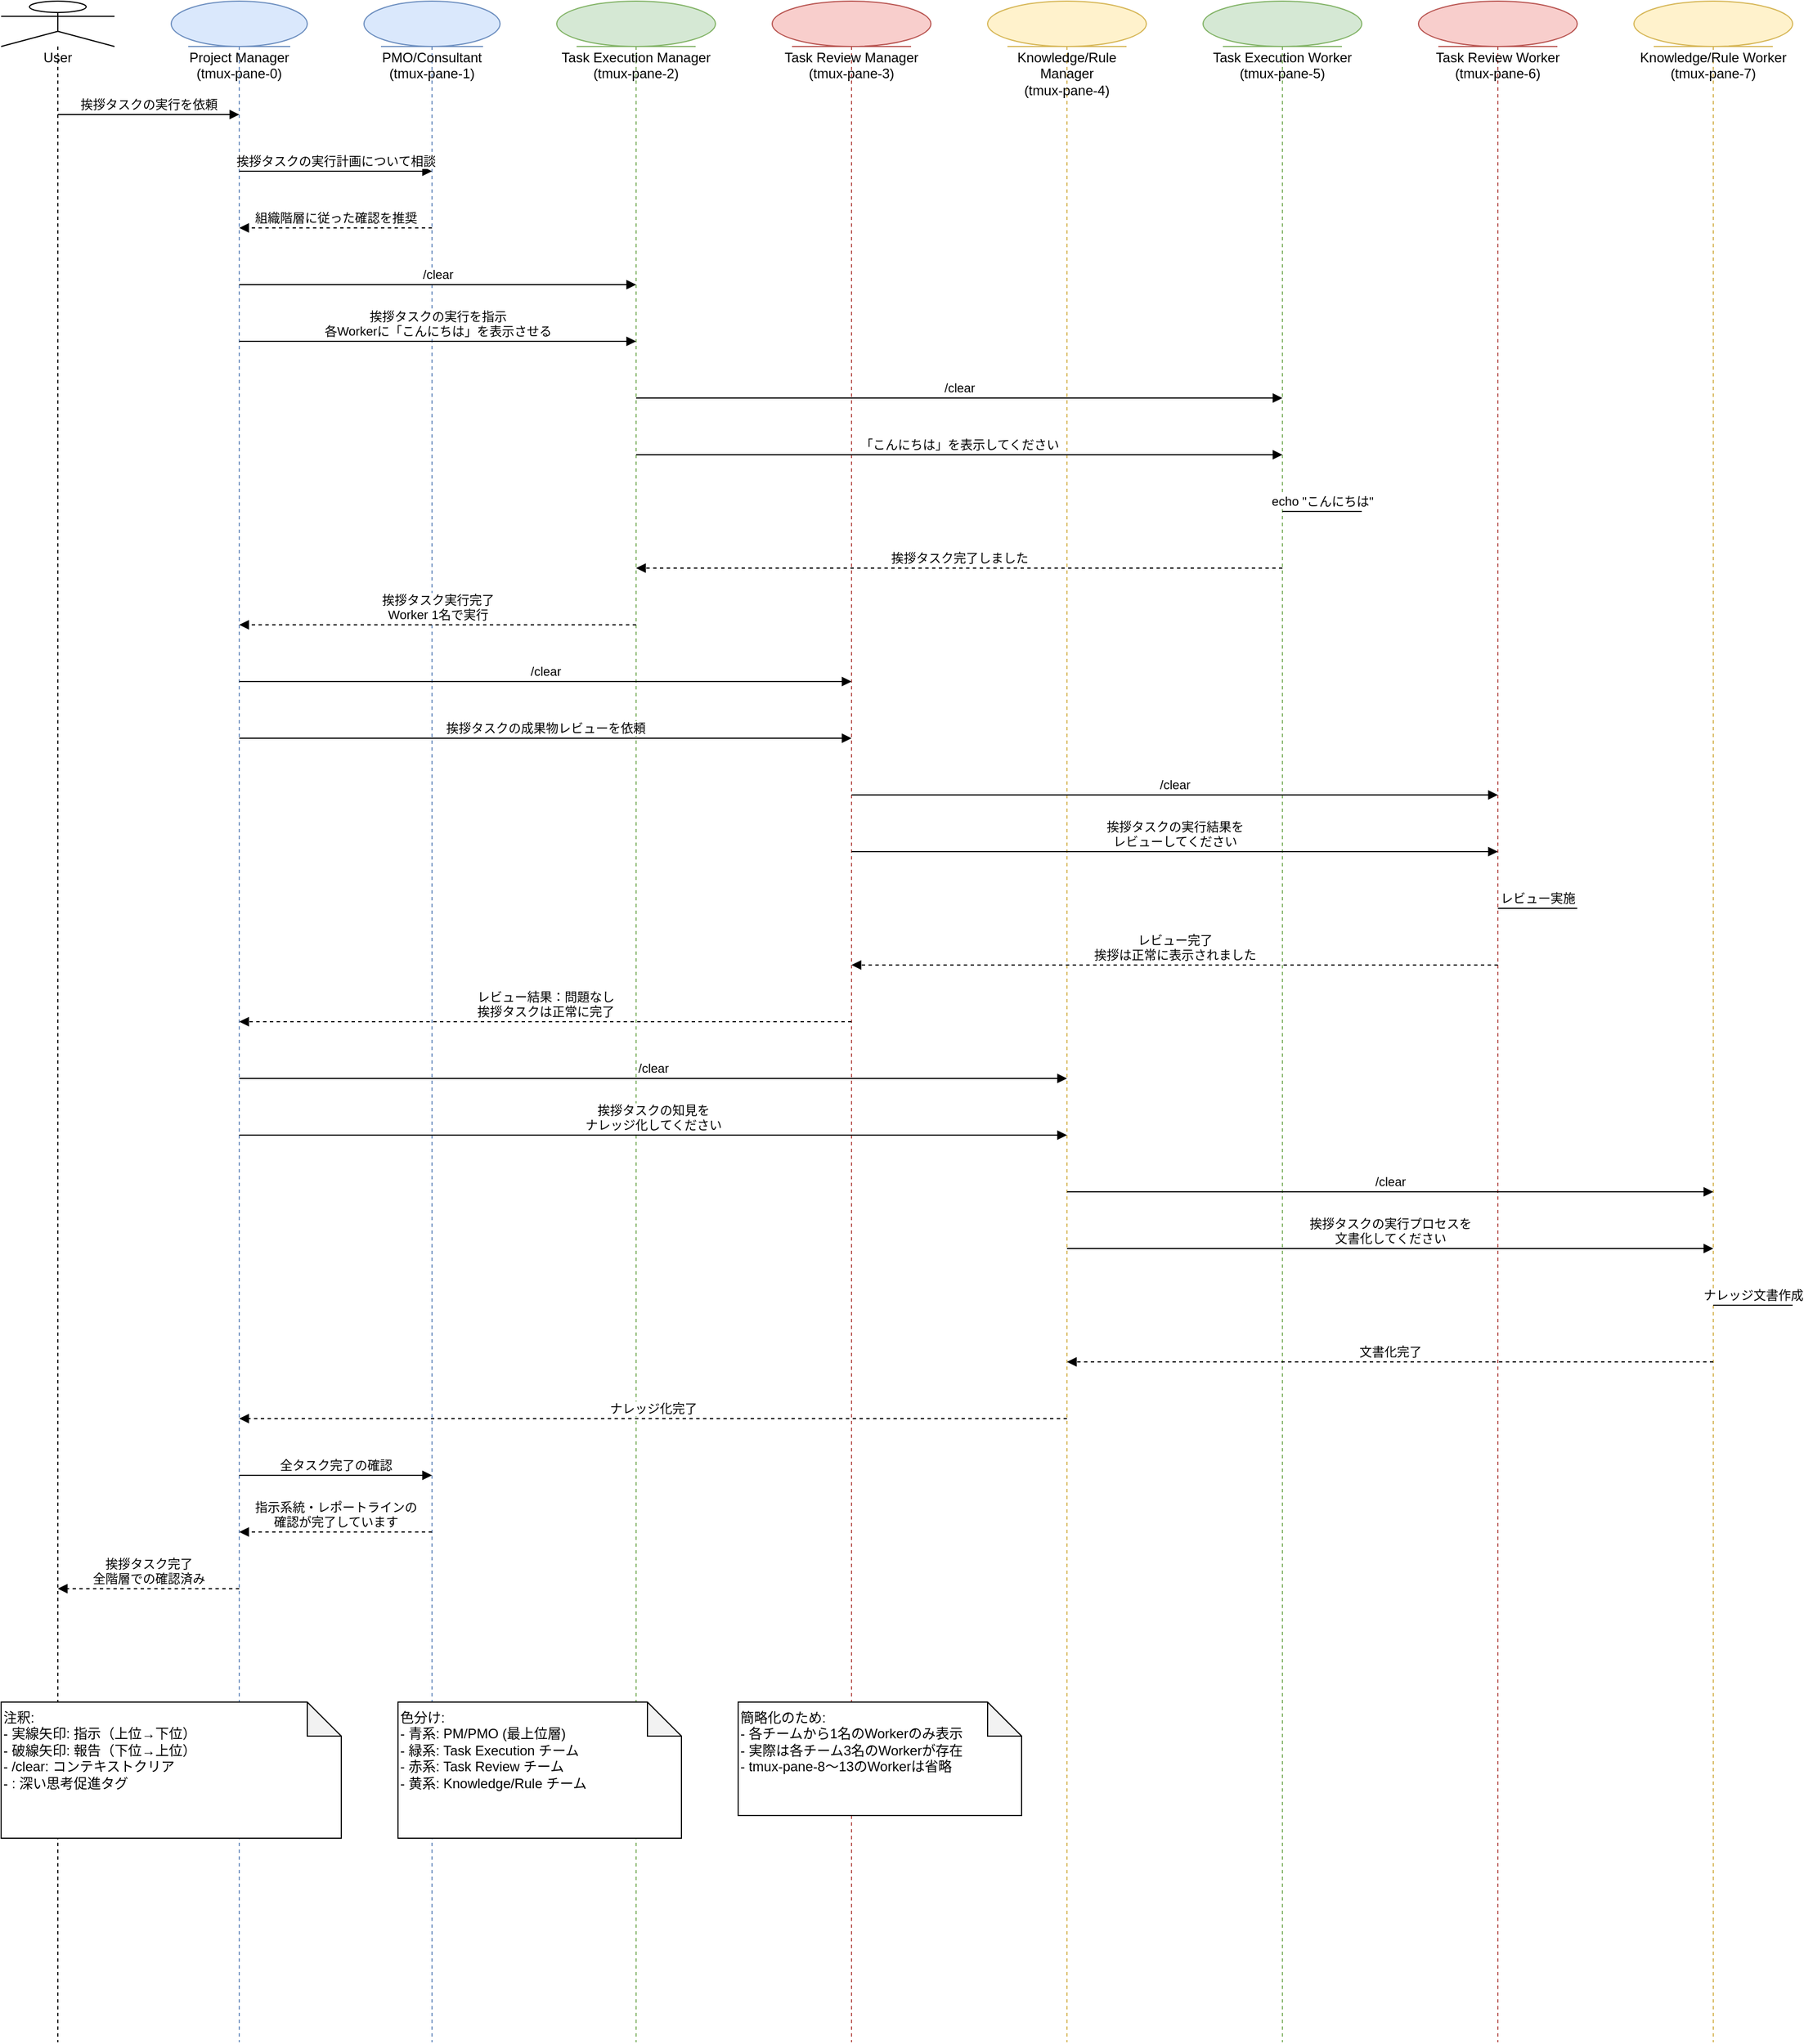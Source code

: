 <mxfile>
  <diagram name="Greeting Task Sequence" id="greeting-task-sequence">
    <mxGraphModel dx="1422" dy="794" grid="1" gridSize="10" guides="1" tooltips="1" connect="1" arrows="1" fold="1" page="1" pageScale="1" pageWidth="1600" pageHeight="2000" math="0" shadow="0">
      <root>
        <mxCell id="0" />
        <mxCell id="1" parent="0" />
        
        <!-- Lifelines -->
        <mxCell id="user" value="User" style="shape=umlLifeline;participant=umlActor;perimeter=lifelinePerimeter;whiteSpace=wrap;html=1;container=1;collapsible=0;recursiveResize=0;verticalAlign=top;spacingTop=36;outlineConnect=0;" vertex="1" parent="1">
          <mxGeometry x="50" y="50" width="100" height="1800" as="geometry" />
        </mxCell>
        
        <mxCell id="pm" value="Project Manager&#xa;(tmux-pane-0)" style="shape=umlLifeline;participant=umlEntity;perimeter=lifelinePerimeter;whiteSpace=wrap;html=1;container=1;collapsible=0;recursiveResize=0;verticalAlign=top;spacingTop=36;outlineConnect=0;fillColor=#dae8fc;strokeColor=#6c8ebf;" vertex="1" parent="1">
          <mxGeometry x="200" y="50" width="120" height="1800" as="geometry" />
        </mxCell>
        
        <mxCell id="pmo" value="PMO/Consultant&#xa;(tmux-pane-1)" style="shape=umlLifeline;participant=umlEntity;perimeter=lifelinePerimeter;whiteSpace=wrap;html=1;container=1;collapsible=0;recursiveResize=0;verticalAlign=top;spacingTop=36;outlineConnect=0;fillColor=#dae8fc;strokeColor=#6c8ebf;" vertex="1" parent="1">
          <mxGeometry x="370" y="50" width="120" height="1800" as="geometry" />
        </mxCell>
        
        <mxCell id="tem" value="Task Execution Manager&#xa;(tmux-pane-2)" style="shape=umlLifeline;participant=umlEntity;perimeter=lifelinePerimeter;whiteSpace=wrap;html=1;container=1;collapsible=0;recursiveResize=0;verticalAlign=top;spacingTop=36;outlineConnect=0;fillColor=#d5e8d4;strokeColor=#82b366;" vertex="1" parent="1">
          <mxGeometry x="540" y="50" width="140" height="1800" as="geometry" />
        </mxCell>
        
        <mxCell id="trm" value="Task Review Manager&#xa;(tmux-pane-3)" style="shape=umlLifeline;participant=umlEntity;perimeter=lifelinePerimeter;whiteSpace=wrap;html=1;container=1;collapsible=0;recursiveResize=0;verticalAlign=top;spacingTop=36;outlineConnect=0;fillColor=#f8cecc;strokeColor=#b85450;" vertex="1" parent="1">
          <mxGeometry x="730" y="50" width="140" height="1800" as="geometry" />
        </mxCell>
        
        <mxCell id="krm" value="Knowledge/Rule Manager&#xa;(tmux-pane-4)" style="shape=umlLifeline;participant=umlEntity;perimeter=lifelinePerimeter;whiteSpace=wrap;html=1;container=1;collapsible=0;recursiveResize=0;verticalAlign=top;spacingTop=36;outlineConnect=0;fillColor=#fff2cc;strokeColor=#d6b656;" vertex="1" parent="1">
          <mxGeometry x="920" y="50" width="140" height="1800" as="geometry" />
        </mxCell>
        
        <mxCell id="tew5" value="Task Execution Worker&#xa;(tmux-pane-5)" style="shape=umlLifeline;participant=umlEntity;perimeter=lifelinePerimeter;whiteSpace=wrap;html=1;container=1;collapsible=0;recursiveResize=0;verticalAlign=top;spacingTop=36;outlineConnect=0;fillColor=#d5e8d4;strokeColor=#82b366;" vertex="1" parent="1">
          <mxGeometry x="1110" y="50" width="140" height="1800" as="geometry" />
        </mxCell>
        
        <mxCell id="trw6" value="Task Review Worker&#xa;(tmux-pane-6)" style="shape=umlLifeline;participant=umlEntity;perimeter=lifelinePerimeter;whiteSpace=wrap;html=1;container=1;collapsible=0;recursiveResize=0;verticalAlign=top;spacingTop=36;outlineConnect=0;fillColor=#f8cecc;strokeColor=#b85450;" vertex="1" parent="1">
          <mxGeometry x="1300" y="50" width="140" height="1800" as="geometry" />
        </mxCell>
        
        <mxCell id="krw7" value="Knowledge/Rule Worker&#xa;(tmux-pane-7)" style="shape=umlLifeline;participant=umlEntity;perimeter=lifelinePerimeter;whiteSpace=wrap;html=1;container=1;collapsible=0;recursiveResize=0;verticalAlign=top;spacingTop=36;outlineConnect=0;fillColor=#fff2cc;strokeColor=#d6b656;" vertex="1" parent="1">
          <mxGeometry x="1490" y="50" width="140" height="1800" as="geometry" />
        </mxCell>
        
        <!-- Messages -->
        <!-- 1. User to PM -->
        <mxCell id="msg1" value="挨拶タスクの実行を依頼" style="html=1;verticalAlign=bottom;endArrow=block;curved=0;rounded=0;" edge="1" parent="1">
          <mxGeometry relative="1" as="geometry">
            <mxPoint x="100" y="150" as="sourcePoint" />
            <mxPoint x="260" y="150" as="targetPoint" />
          </mxGeometry>
        </mxCell>
        
        <!-- 2. PM to PMO (consultation) -->
        <mxCell id="msg2" value="挨拶タスクの実行計画について相談&lt;br&gt;&lt;super-ultrathink/&gt;" style="html=1;verticalAlign=bottom;endArrow=block;curved=0;rounded=0;" edge="1" parent="1">
          <mxGeometry relative="1" as="geometry">
            <mxPoint x="260" y="200" as="sourcePoint" />
            <mxPoint x="430" y="200" as="targetPoint" />
          </mxGeometry>
        </mxCell>
        
        <!-- 3. PMO to PM (response) -->
        <mxCell id="msg3" value="組織階層に従った確認を推奨&lt;br&gt;&lt;super-ultrathink/&gt;" style="html=1;verticalAlign=bottom;endArrow=block;curved=0;rounded=0;dashed=1;" edge="1" parent="1">
          <mxGeometry relative="1" as="geometry">
            <mxPoint x="430" y="250" as="sourcePoint" />
            <mxPoint x="260" y="250" as="targetPoint" />
          </mxGeometry>
        </mxCell>
        
        <!-- 4. PM clears context for TEM -->
        <mxCell id="msg4" value="/clear" style="html=1;verticalAlign=bottom;endArrow=block;curved=0;rounded=0;" edge="1" parent="1">
          <mxGeometry relative="1" as="geometry">
            <mxPoint x="260" y="300" as="sourcePoint" />
            <mxPoint x="610" y="300" as="targetPoint" />
          </mxGeometry>
        </mxCell>
        
        <!-- 5. PM to TEM -->
        <mxCell id="msg5" value="挨拶タスクの実行を指示&lt;br&gt;各Workerに「こんにちは」を表示させる&lt;br&gt;&lt;super-ultrathink/&gt;" style="html=1;verticalAlign=bottom;endArrow=block;curved=0;rounded=0;" edge="1" parent="1">
          <mxGeometry relative="1" as="geometry">
            <mxPoint x="260" y="350" as="sourcePoint" />
            <mxPoint x="610" y="350" as="targetPoint" />
          </mxGeometry>
        </mxCell>
        
        <!-- 6. TEM clears context for TEW5 -->
        <mxCell id="msg6" value="/clear" style="html=1;verticalAlign=bottom;endArrow=block;curved=0;rounded=0;" edge="1" parent="1">
          <mxGeometry relative="1" as="geometry">
            <mxPoint x="610" y="400" as="sourcePoint" />
            <mxPoint x="1180" y="400" as="targetPoint" />
          </mxGeometry>
        </mxCell>
        
        <!-- 7. TEM to TEW5 -->
        <mxCell id="msg7" value="「こんにちは」を表示してください&lt;br&gt;&lt;super-ultrathink/&gt;" style="html=1;verticalAlign=bottom;endArrow=block;curved=0;rounded=0;" edge="1" parent="1">
          <mxGeometry relative="1" as="geometry">
            <mxPoint x="610" y="450" as="sourcePoint" />
            <mxPoint x="1180" y="450" as="targetPoint" />
          </mxGeometry>
        </mxCell>
        
        <!-- 8. TEW5 executes -->
        <mxCell id="msg8" value="echo &quot;こんにちは&quot;" style="html=1;verticalAlign=bottom;endArrow=none;curved=0;rounded=0;fillColor=#d5e8d4;" edge="1" parent="1">
          <mxGeometry relative="1" as="geometry">
            <mxPoint x="1180" y="500" as="sourcePoint" />
            <mxPoint x="1250" y="500" as="targetPoint" />
          </mxGeometry>
        </mxCell>
        
        <!-- 9. TEW5 to TEM (report) -->
        <mxCell id="msg9" value="挨拶タスク完了しました&lt;br&gt;&lt;super-ultrathink/&gt;" style="html=1;verticalAlign=bottom;endArrow=block;curved=0;rounded=0;dashed=1;" edge="1" parent="1">
          <mxGeometry relative="1" as="geometry">
            <mxPoint x="1180" y="550" as="sourcePoint" />
            <mxPoint x="610" y="550" as="targetPoint" />
          </mxGeometry>
        </mxCell>
        
        <!-- 10. TEM to PM (report) -->
        <mxCell id="msg10" value="挨拶タスク実行完了&lt;br&gt;Worker 1名で実行&lt;br&gt;&lt;super-ultrathink/&gt;" style="html=1;verticalAlign=bottom;endArrow=block;curved=0;rounded=0;dashed=1;" edge="1" parent="1">
          <mxGeometry relative="1" as="geometry">
            <mxPoint x="610" y="600" as="sourcePoint" />
            <mxPoint x="260" y="600" as="targetPoint" />
          </mxGeometry>
        </mxCell>
        
        <!-- 11. PM clears context for TRM -->
        <mxCell id="msg11" value="/clear" style="html=1;verticalAlign=bottom;endArrow=block;curved=0;rounded=0;" edge="1" parent="1">
          <mxGeometry relative="1" as="geometry">
            <mxPoint x="260" y="650" as="sourcePoint" />
            <mxPoint x="800" y="650" as="targetPoint" />
          </mxGeometry>
        </mxCell>
        
        <!-- 12. PM to TRM -->
        <mxCell id="msg12" value="挨拶タスクの成果物レビューを依頼&lt;br&gt;&lt;super-ultrathink/&gt;" style="html=1;verticalAlign=bottom;endArrow=block;curved=0;rounded=0;" edge="1" parent="1">
          <mxGeometry relative="1" as="geometry">
            <mxPoint x="260" y="700" as="sourcePoint" />
            <mxPoint x="800" y="700" as="targetPoint" />
          </mxGeometry>
        </mxCell>
        
        <!-- 13. TRM clears context for TRW6 -->
        <mxCell id="msg13" value="/clear" style="html=1;verticalAlign=bottom;endArrow=block;curved=0;rounded=0;" edge="1" parent="1">
          <mxGeometry relative="1" as="geometry">
            <mxPoint x="800" y="750" as="sourcePoint" />
            <mxPoint x="1370" y="750" as="targetPoint" />
          </mxGeometry>
        </mxCell>
        
        <!-- 14. TRM to TRW6 -->
        <mxCell id="msg14" value="挨拶タスクの実行結果を&lt;br&gt;レビューしてください&lt;br&gt;&lt;super-ultrathink/&gt;" style="html=1;verticalAlign=bottom;endArrow=block;curved=0;rounded=0;" edge="1" parent="1">
          <mxGeometry relative="1" as="geometry">
            <mxPoint x="800" y="800" as="sourcePoint" />
            <mxPoint x="1370" y="800" as="targetPoint" />
          </mxGeometry>
        </mxCell>
        
        <!-- 15. TRW6 reviews -->
        <mxCell id="msg15" value="レビュー実施" style="html=1;verticalAlign=bottom;endArrow=none;curved=0;rounded=0;fillColor=#f8cecc;" edge="1" parent="1">
          <mxGeometry relative="1" as="geometry">
            <mxPoint x="1370" y="850" as="sourcePoint" />
            <mxPoint x="1440" y="850" as="targetPoint" />
          </mxGeometry>
        </mxCell>
        
        <!-- 16. TRW6 to TRM (report) -->
        <mxCell id="msg16" value="レビュー完了&lt;br&gt;挨拶は正常に表示されました&lt;br&gt;&lt;super-ultrathink/&gt;" style="html=1;verticalAlign=bottom;endArrow=block;curved=0;rounded=0;dashed=1;" edge="1" parent="1">
          <mxGeometry relative="1" as="geometry">
            <mxPoint x="1370" y="900" as="sourcePoint" />
            <mxPoint x="800" y="900" as="targetPoint" />
          </mxGeometry>
        </mxCell>
        
        <!-- 17. TRM to PM (report) -->
        <mxCell id="msg17" value="レビュー結果：問題なし&lt;br&gt;挨拶タスクは正常に完了&lt;br&gt;&lt;super-ultrathink/&gt;" style="html=1;verticalAlign=bottom;endArrow=block;curved=0;rounded=0;dashed=1;" edge="1" parent="1">
          <mxGeometry relative="1" as="geometry">
            <mxPoint x="800" y="950" as="sourcePoint" />
            <mxPoint x="260" y="950" as="targetPoint" />
          </mxGeometry>
        </mxCell>
        
        <!-- 18. PM clears context for KRM -->
        <mxCell id="msg18" value="/clear" style="html=1;verticalAlign=bottom;endArrow=block;curved=0;rounded=0;" edge="1" parent="1">
          <mxGeometry relative="1" as="geometry">
            <mxPoint x="260" y="1000" as="sourcePoint" />
            <mxPoint x="990" y="1000" as="targetPoint" />
          </mxGeometry>
        </mxCell>
        
        <!-- 19. PM to KRM -->
        <mxCell id="msg19" value="挨拶タスクの知見を&lt;br&gt;ナレッジ化してください&lt;br&gt;&lt;super-ultrathink/&gt;" style="html=1;verticalAlign=bottom;endArrow=block;curved=0;rounded=0;" edge="1" parent="1">
          <mxGeometry relative="1" as="geometry">
            <mxPoint x="260" y="1050" as="sourcePoint" />
            <mxPoint x="990" y="1050" as="targetPoint" />
          </mxGeometry>
        </mxCell>
        
        <!-- 20. KRM clears context for KRW7 -->
        <mxCell id="msg20" value="/clear" style="html=1;verticalAlign=bottom;endArrow=block;curved=0;rounded=0;" edge="1" parent="1">
          <mxGeometry relative="1" as="geometry">
            <mxPoint x="990" y="1100" as="sourcePoint" />
            <mxPoint x="1560" y="1100" as="targetPoint" />
          </mxGeometry>
        </mxCell>
        
        <!-- 21. KRM to KRW7 -->
        <mxCell id="msg21" value="挨拶タスクの実行プロセスを&lt;br&gt;文書化してください&lt;br&gt;&lt;super-ultrathink/&gt;" style="html=1;verticalAlign=bottom;endArrow=block;curved=0;rounded=0;" edge="1" parent="1">
          <mxGeometry relative="1" as="geometry">
            <mxPoint x="990" y="1150" as="sourcePoint" />
            <mxPoint x="1560" y="1150" as="targetPoint" />
          </mxGeometry>
        </mxCell>
        
        <!-- 22. KRW7 documents -->
        <mxCell id="msg22" value="ナレッジ文書作成" style="html=1;verticalAlign=bottom;endArrow=none;curved=0;rounded=0;fillColor=#fff2cc;" edge="1" parent="1">
          <mxGeometry relative="1" as="geometry">
            <mxPoint x="1560" y="1200" as="sourcePoint" />
            <mxPoint x="1630" y="1200" as="targetPoint" />
          </mxGeometry>
        </mxCell>
        
        <!-- 23. KRW7 to KRM (report) -->
        <mxCell id="msg23" value="文書化完了&lt;br&gt;&lt;super-ultrathink/&gt;" style="html=1;verticalAlign=bottom;endArrow=block;curved=0;rounded=0;dashed=1;" edge="1" parent="1">
          <mxGeometry relative="1" as="geometry">
            <mxPoint x="1560" y="1250" as="sourcePoint" />
            <mxPoint x="990" y="1250" as="targetPoint" />
          </mxGeometry>
        </mxCell>
        
        <!-- 24. KRM to PM (report) -->
        <mxCell id="msg24" value="ナレッジ化完了&lt;br&gt;&lt;super-ultrathink/&gt;" style="html=1;verticalAlign=bottom;endArrow=block;curved=0;rounded=0;dashed=1;" edge="1" parent="1">
          <mxGeometry relative="1" as="geometry">
            <mxPoint x="990" y="1300" as="sourcePoint" />
            <mxPoint x="260" y="1300" as="targetPoint" />
          </mxGeometry>
        </mxCell>
        
        <!-- 25. PM consults PMO again -->
        <mxCell id="msg25" value="全タスク完了の確認&lt;br&gt;&lt;super-ultrathink/&gt;" style="html=1;verticalAlign=bottom;endArrow=block;curved=0;rounded=0;" edge="1" parent="1">
          <mxGeometry relative="1" as="geometry">
            <mxPoint x="260" y="1350" as="sourcePoint" />
            <mxPoint x="430" y="1350" as="targetPoint" />
          </mxGeometry>
        </mxCell>
        
        <!-- 26. PMO confirms -->
        <mxCell id="msg26" value="指示系統・レポートラインの&lt;br&gt;確認が完了しています&lt;br&gt;&lt;super-ultrathink/&gt;" style="html=1;verticalAlign=bottom;endArrow=block;curved=0;rounded=0;dashed=1;" edge="1" parent="1">
          <mxGeometry relative="1" as="geometry">
            <mxPoint x="430" y="1400" as="sourcePoint" />
            <mxPoint x="260" y="1400" as="targetPoint" />
          </mxGeometry>
        </mxCell>
        
        <!-- 27. PM to User (final report) -->
        <mxCell id="msg27" value="挨拶タスク完了&lt;br&gt;全階層での確認済み" style="html=1;verticalAlign=bottom;endArrow=block;curved=0;rounded=0;dashed=1;" edge="1" parent="1">
          <mxGeometry relative="1" as="geometry">
            <mxPoint x="260" y="1450" as="sourcePoint" />
            <mxPoint x="100" y="1450" as="targetPoint" />
          </mxGeometry>
        </mxCell>
        
        <!-- Notes -->
        <mxCell id="note1" value="注釈:&#xa;- 実線矢印: 指示（上位→下位）&#xa;- 破線矢印: 報告（下位→上位）&#xa;- /clear: コンテキストクリア&#xa;- &lt;super-ultrathink/&gt;: 深い思考促進タグ" style="shape=note;whiteSpace=wrap;html=1;backgroundOutline=1;darkOpacity=0.05;align=left;verticalAlign=top;" vertex="1" parent="1">
          <mxGeometry x="50" y="1550" width="300" height="120" as="geometry" />
        </mxCell>
        
        <mxCell id="note2" value="色分け:&#xa;- 青系: PM/PMO (最上位層)&#xa;- 緑系: Task Execution チーム&#xa;- 赤系: Task Review チーム&#xa;- 黄系: Knowledge/Rule チーム" style="shape=note;whiteSpace=wrap;html=1;backgroundOutline=1;darkOpacity=0.05;align=left;verticalAlign=top;" vertex="1" parent="1">
          <mxGeometry x="400" y="1550" width="250" height="120" as="geometry" />
        </mxCell>
        
        <mxCell id="note3" value="簡略化のため:&#xa;- 各チームから1名のWorkerのみ表示&#xa;- 実際は各チーム3名のWorkerが存在&#xa;- tmux-pane-8〜13のWorkerは省略" style="shape=note;whiteSpace=wrap;html=1;backgroundOutline=1;darkOpacity=0.05;align=left;verticalAlign=top;" vertex="1" parent="1">
          <mxGeometry x="700" y="1550" width="250" height="100" as="geometry" />
        </mxCell>
        
      </root>
    </mxGraphModel>
  </diagram>
</mxfile>

